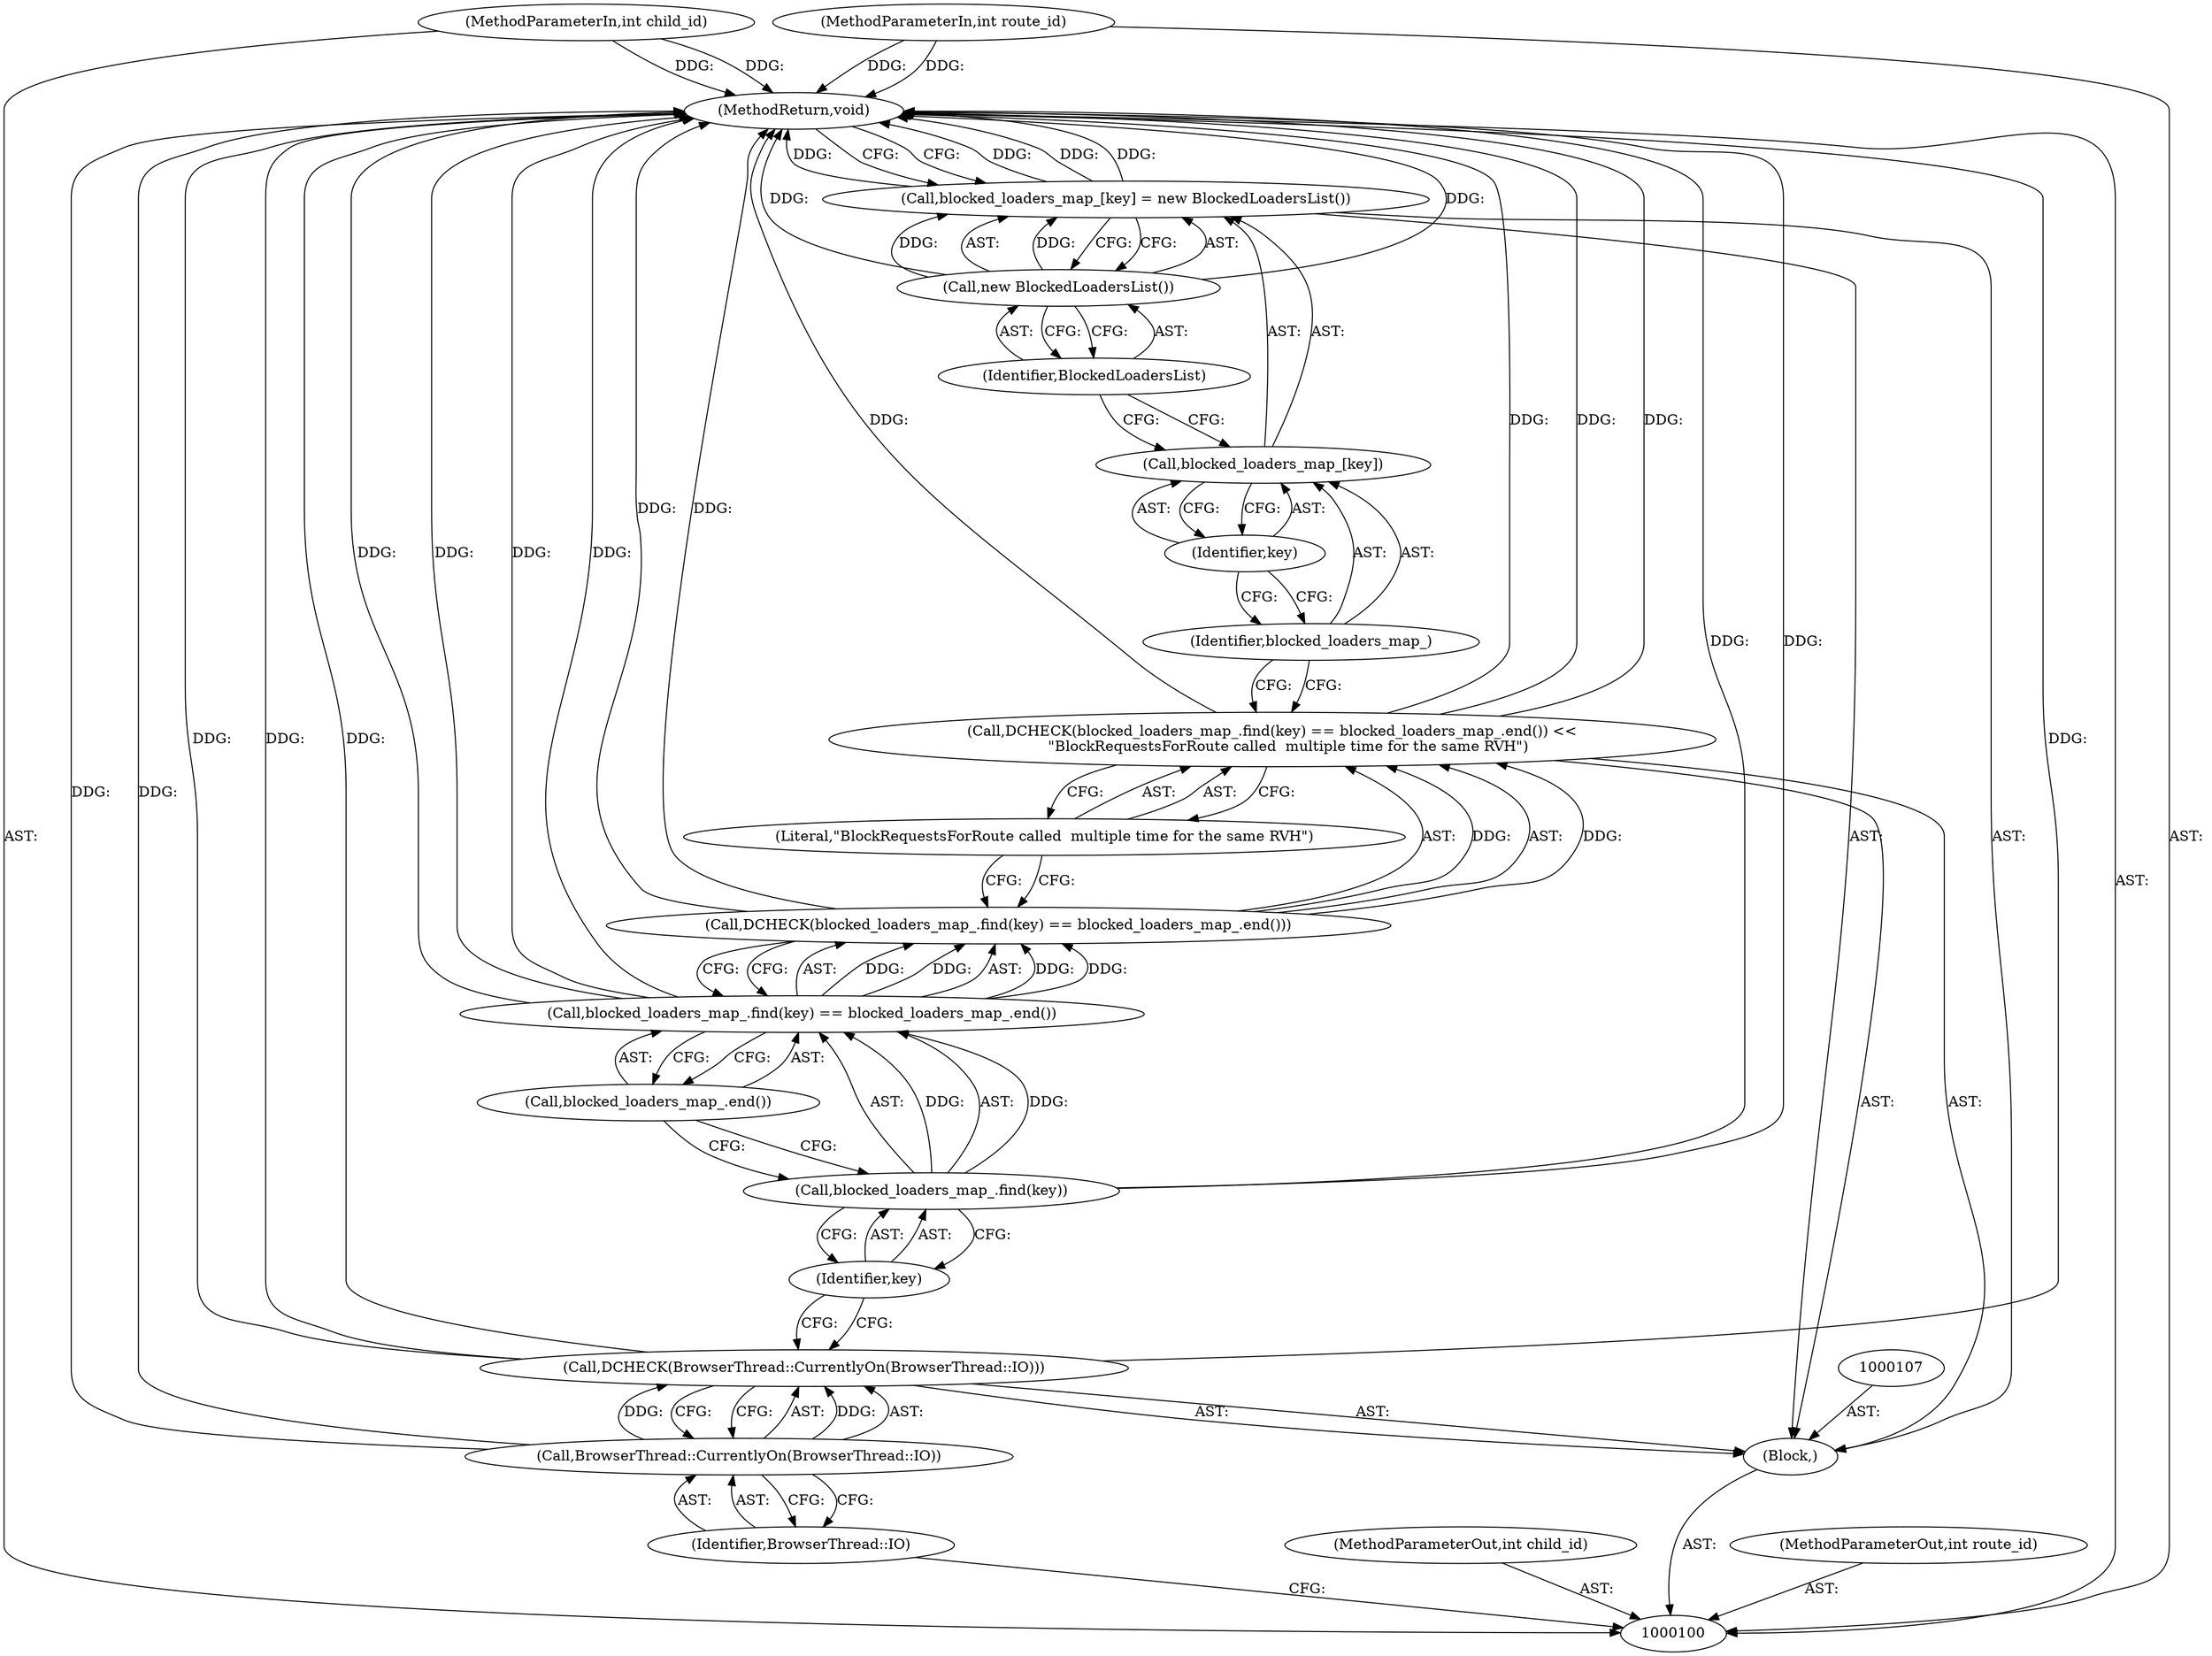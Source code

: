 digraph "0_Chrome_eb4bcacd683a68534bbe2e4d8d6eeafafc7f57ba_3" {
"1000121" [label="(MethodReturn,void)"];
"1000101" [label="(MethodParameterIn,int child_id)"];
"1000167" [label="(MethodParameterOut,int child_id)"];
"1000102" [label="(MethodParameterIn,int route_id)"];
"1000168" [label="(MethodParameterOut,int route_id)"];
"1000103" [label="(Block,)"];
"1000104" [label="(Call,DCHECK(BrowserThread::CurrentlyOn(BrowserThread::IO)))"];
"1000106" [label="(Identifier,BrowserThread::IO)"];
"1000105" [label="(Call,BrowserThread::CurrentlyOn(BrowserThread::IO))"];
"1000110" [label="(Call,blocked_loaders_map_.find(key) == blocked_loaders_map_.end())"];
"1000111" [label="(Call,blocked_loaders_map_.find(key))"];
"1000108" [label="(Call,DCHECK(blocked_loaders_map_.find(key) == blocked_loaders_map_.end()) <<\n       \"BlockRequestsForRoute called  multiple time for the same RVH\")"];
"1000109" [label="(Call,DCHECK(blocked_loaders_map_.find(key) == blocked_loaders_map_.end()))"];
"1000112" [label="(Identifier,key)"];
"1000113" [label="(Call,blocked_loaders_map_.end())"];
"1000114" [label="(Literal,\"BlockRequestsForRoute called  multiple time for the same RVH\")"];
"1000115" [label="(Call,blocked_loaders_map_[key] = new BlockedLoadersList())"];
"1000116" [label="(Call,blocked_loaders_map_[key])"];
"1000117" [label="(Identifier,blocked_loaders_map_)"];
"1000118" [label="(Identifier,key)"];
"1000119" [label="(Call,new BlockedLoadersList())"];
"1000120" [label="(Identifier,BlockedLoadersList)"];
"1000121" -> "1000100"  [label="AST: "];
"1000121" -> "1000115"  [label="CFG: "];
"1000108" -> "1000121"  [label="DDG: "];
"1000108" -> "1000121"  [label="DDG: "];
"1000104" -> "1000121"  [label="DDG: "];
"1000104" -> "1000121"  [label="DDG: "];
"1000115" -> "1000121"  [label="DDG: "];
"1000115" -> "1000121"  [label="DDG: "];
"1000102" -> "1000121"  [label="DDG: "];
"1000111" -> "1000121"  [label="DDG: "];
"1000110" -> "1000121"  [label="DDG: "];
"1000110" -> "1000121"  [label="DDG: "];
"1000101" -> "1000121"  [label="DDG: "];
"1000109" -> "1000121"  [label="DDG: "];
"1000119" -> "1000121"  [label="DDG: "];
"1000105" -> "1000121"  [label="DDG: "];
"1000101" -> "1000100"  [label="AST: "];
"1000101" -> "1000121"  [label="DDG: "];
"1000167" -> "1000100"  [label="AST: "];
"1000102" -> "1000100"  [label="AST: "];
"1000102" -> "1000121"  [label="DDG: "];
"1000168" -> "1000100"  [label="AST: "];
"1000103" -> "1000100"  [label="AST: "];
"1000104" -> "1000103"  [label="AST: "];
"1000107" -> "1000103"  [label="AST: "];
"1000108" -> "1000103"  [label="AST: "];
"1000115" -> "1000103"  [label="AST: "];
"1000104" -> "1000103"  [label="AST: "];
"1000104" -> "1000105"  [label="CFG: "];
"1000105" -> "1000104"  [label="AST: "];
"1000112" -> "1000104"  [label="CFG: "];
"1000104" -> "1000121"  [label="DDG: "];
"1000104" -> "1000121"  [label="DDG: "];
"1000105" -> "1000104"  [label="DDG: "];
"1000106" -> "1000105"  [label="AST: "];
"1000106" -> "1000100"  [label="CFG: "];
"1000105" -> "1000106"  [label="CFG: "];
"1000105" -> "1000104"  [label="AST: "];
"1000105" -> "1000106"  [label="CFG: "];
"1000106" -> "1000105"  [label="AST: "];
"1000104" -> "1000105"  [label="CFG: "];
"1000105" -> "1000121"  [label="DDG: "];
"1000105" -> "1000104"  [label="DDG: "];
"1000110" -> "1000109"  [label="AST: "];
"1000110" -> "1000113"  [label="CFG: "];
"1000111" -> "1000110"  [label="AST: "];
"1000113" -> "1000110"  [label="AST: "];
"1000109" -> "1000110"  [label="CFG: "];
"1000110" -> "1000121"  [label="DDG: "];
"1000110" -> "1000121"  [label="DDG: "];
"1000110" -> "1000109"  [label="DDG: "];
"1000110" -> "1000109"  [label="DDG: "];
"1000111" -> "1000110"  [label="DDG: "];
"1000111" -> "1000110"  [label="AST: "];
"1000111" -> "1000112"  [label="CFG: "];
"1000112" -> "1000111"  [label="AST: "];
"1000113" -> "1000111"  [label="CFG: "];
"1000111" -> "1000121"  [label="DDG: "];
"1000111" -> "1000110"  [label="DDG: "];
"1000108" -> "1000103"  [label="AST: "];
"1000108" -> "1000114"  [label="CFG: "];
"1000109" -> "1000108"  [label="AST: "];
"1000114" -> "1000108"  [label="AST: "];
"1000117" -> "1000108"  [label="CFG: "];
"1000108" -> "1000121"  [label="DDG: "];
"1000108" -> "1000121"  [label="DDG: "];
"1000109" -> "1000108"  [label="DDG: "];
"1000109" -> "1000108"  [label="AST: "];
"1000109" -> "1000110"  [label="CFG: "];
"1000110" -> "1000109"  [label="AST: "];
"1000114" -> "1000109"  [label="CFG: "];
"1000109" -> "1000121"  [label="DDG: "];
"1000109" -> "1000108"  [label="DDG: "];
"1000110" -> "1000109"  [label="DDG: "];
"1000110" -> "1000109"  [label="DDG: "];
"1000112" -> "1000111"  [label="AST: "];
"1000112" -> "1000104"  [label="CFG: "];
"1000111" -> "1000112"  [label="CFG: "];
"1000113" -> "1000110"  [label="AST: "];
"1000113" -> "1000111"  [label="CFG: "];
"1000110" -> "1000113"  [label="CFG: "];
"1000114" -> "1000108"  [label="AST: "];
"1000114" -> "1000109"  [label="CFG: "];
"1000108" -> "1000114"  [label="CFG: "];
"1000115" -> "1000103"  [label="AST: "];
"1000115" -> "1000119"  [label="CFG: "];
"1000116" -> "1000115"  [label="AST: "];
"1000119" -> "1000115"  [label="AST: "];
"1000121" -> "1000115"  [label="CFG: "];
"1000115" -> "1000121"  [label="DDG: "];
"1000115" -> "1000121"  [label="DDG: "];
"1000119" -> "1000115"  [label="DDG: "];
"1000116" -> "1000115"  [label="AST: "];
"1000116" -> "1000118"  [label="CFG: "];
"1000117" -> "1000116"  [label="AST: "];
"1000118" -> "1000116"  [label="AST: "];
"1000120" -> "1000116"  [label="CFG: "];
"1000117" -> "1000116"  [label="AST: "];
"1000117" -> "1000108"  [label="CFG: "];
"1000118" -> "1000117"  [label="CFG: "];
"1000118" -> "1000116"  [label="AST: "];
"1000118" -> "1000117"  [label="CFG: "];
"1000116" -> "1000118"  [label="CFG: "];
"1000119" -> "1000115"  [label="AST: "];
"1000119" -> "1000120"  [label="CFG: "];
"1000120" -> "1000119"  [label="AST: "];
"1000115" -> "1000119"  [label="CFG: "];
"1000119" -> "1000121"  [label="DDG: "];
"1000119" -> "1000115"  [label="DDG: "];
"1000120" -> "1000119"  [label="AST: "];
"1000120" -> "1000116"  [label="CFG: "];
"1000119" -> "1000120"  [label="CFG: "];
}
